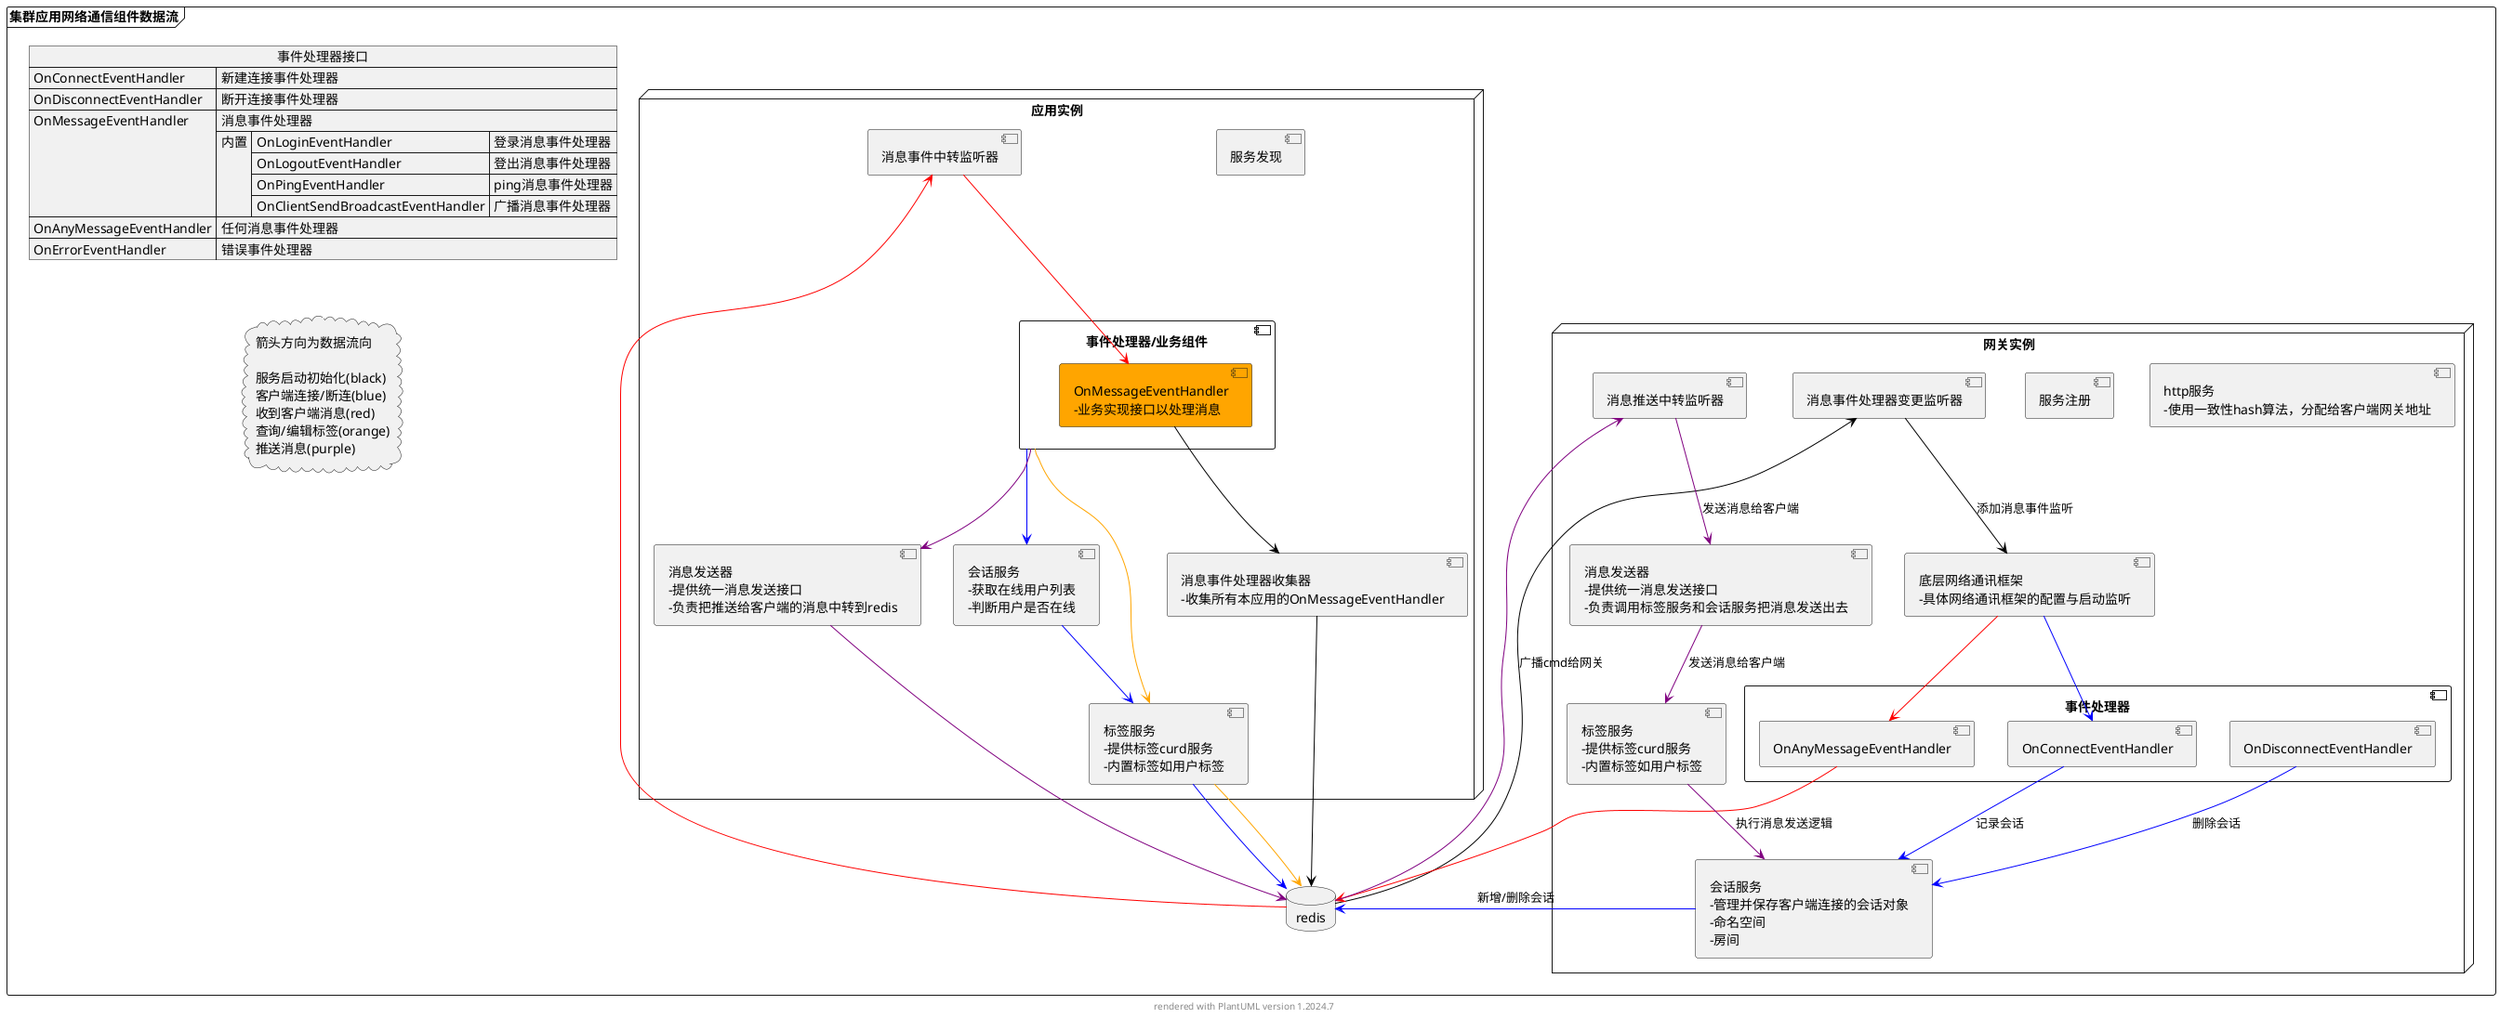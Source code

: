 @startuml
'https://plantuml.com/component-diagram

frame 集群应用网络通信组件数据流{

    database redis {

    }

    node 网关实例 {
        component [http服务\n-使用一致性hash算法，分配给客户端网关地址] as httpServer {
        }

        component [底层网络通讯框架\n-具体网络通讯框架的配置与启动监听] as server {
        }

        component [服务注册] as serviceRegister {
        }

        component [事件处理器] as eventHandler_gateway {
            [OnConnectEventHandler]
            [OnDisconnectEventHandler]
            [OnAnyMessageEventHandler]
        }

        component [消息事件处理器变更监听器] as messageEventHandlerChangeListener {
        }

        component [消息推送中转监听器] as messageTransferListener {

        }

        component [消息发送器\n-提供统一消息发送接口\n-负责调用标签服务和会话服务把消息发送出去] as messageSender {

        }

        component [会话服务\n-管理并保存客户端连接的会话对象\n-命名空间\n-房间]  as sessionService {

        }

        component [标签服务\n-提供标签curd服务\n-内置标签如用户标签]  as tagService {

        }
    }

    node 应用实例 {
        component [服务发现] as serviceDiscovery {
        }

        component [消息事件处理器收集器\n-收集所有本应用的OnMessageEventHandler] as messageEventHandlerCollector {

        }

        component [消息事件中转监听器] as messageEventTransferListener {
        }

        component [事件处理器/业务组件] as eventHandler_biz {
            [OnMessageEventHandler\n-业务实现接口以处理消息] as OnMessageEventHandler_biz #orange
        }

        component [消息发送器\n-提供统一消息发送接口\n-负责把推送给客户端的消息中转到redis] as messageSender_TransferSender {

        }

        component [会话服务\n-获取在线用户列表\n-判断用户是否在线]  as sessionService_biz {

        }

        component [标签服务\n-提供标签curd服务\n-内置标签如用户标签]  as tagService_biz {

        }
    }

    json 事件处理器接口 {
        "OnConnectEventHandler": "新建连接事件处理器",
        "OnDisconnectEventHandler": "断开连接事件处理器",
        "OnMessageEventHandler": [
            "消息事件处理器",
            {
                "内置": {
                    "OnLoginEventHandler": "登录消息事件处理器",
                    "OnLogoutEventHandler": "登出消息事件处理器",
                    "OnPingEventHandler": "ping消息事件处理器",
                    "OnClientSendBroadcastEventHandler": "广播消息事件处理器"
                }
            }
        ],
        "OnAnyMessageEventHandler": "任何消息事件处理器",
        "OnErrorEventHandler": "错误事件处理器"
    }

    cloud 箭头方向为数据流向\n\n服务启动初始化(black)\n客户端连接/断连(blue)\n收到客户端消息(red)\n查询/编辑标签(orange)\n推送消息(purple) as comment{
        comment -up- 事件处理器接口 #white
    }

' 应用实例与各组件的关系
    ' 服务启动初始化' #black
    OnMessageEventHandler_biz --> messageEventHandlerCollector #black
    messageEventHandlerCollector --> redis #black
'    redis --> serviceDiscovery

    ' 客户端连接 #blue
    eventHandler_biz --> sessionService_biz #blue
    sessionService_biz --> tagService_biz #blue
    tagService_biz --> redis #blue

    ' 收到客户端消息 #red
    redis --> messageEventTransferListener #red
    messageEventTransferListener --> OnMessageEventHandler_biz #red

    ' 查询/编辑标签 #orange
    eventHandler_biz --> tagService_biz #orange
    tagService_biz --> redis #orange

    ' 推送消息 #purple
    eventHandler_biz --> messageSender_TransferSender #purple
    messageSender_TransferSender --> redis #purple


' 网关实例与各组件的关系
    ' 服务启动初始化 #black
'    serviceRegister --> redis
    redis --> messageEventHandlerChangeListener #black : 广播cmd给网关
    messageEventHandlerChangeListener --> server #black : 添加消息事件监听

    ' 客户端连接 #blue
    server --> OnConnectEventHandler #blue
    OnConnectEventHandler --> sessionService #blue: 记录会话
    OnDisconnectEventHandler --> sessionService #blue : 删除会话
    sessionService --> redis #blue : 新增/删除会话

    ' 收到客户端消息 #red
    server --> OnAnyMessageEventHandler #red
    OnAnyMessageEventHandler --> redis #red

    ' 推送消息 #purple
    redis --> messageTransferListener #purple
    messageTransferListener --> messageSender #purple : 发送消息给客户端
    messageSender --> tagService #purple : 发送消息给客户端
    tagService --> sessionService #purple : 执行消息发送逻辑

}
footer %filename() rendered with PlantUML version %version()
@enduml